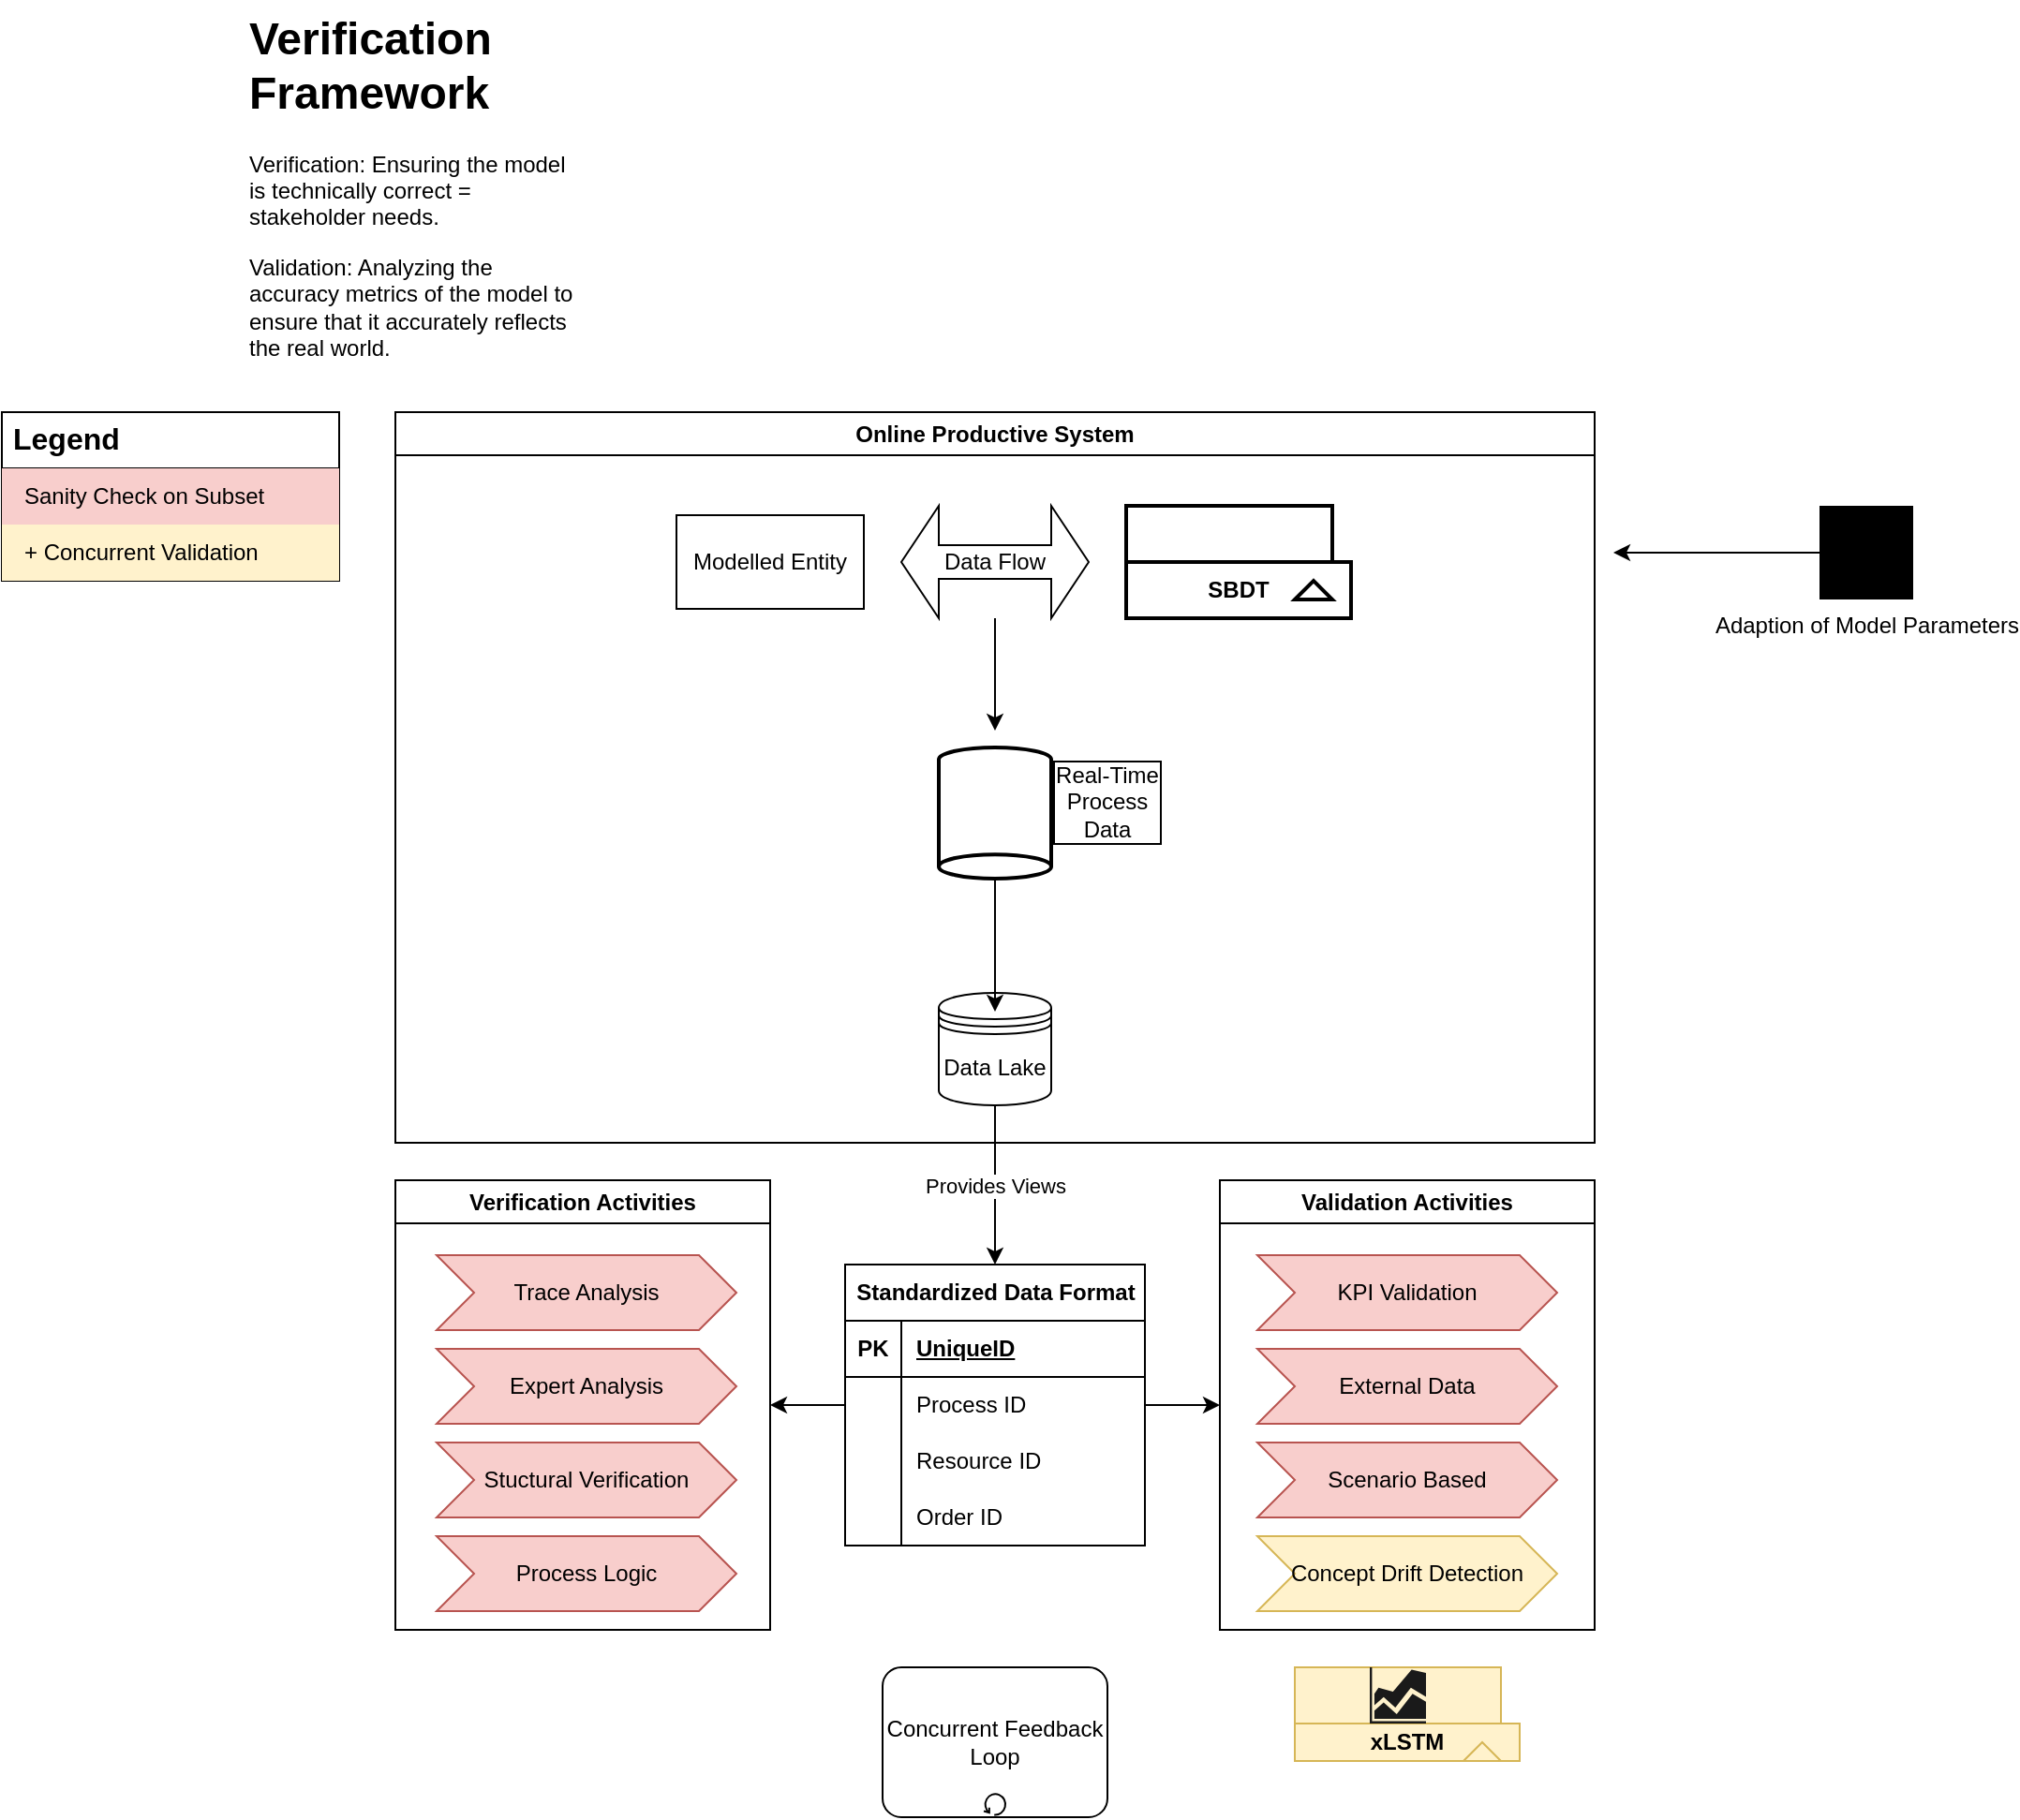 <mxfile version="26.0.4">
  <diagram name="Seite-1" id="F4xT598CSBR7X-PaUnEJ">
    <mxGraphModel dx="2270" dy="984" grid="1" gridSize="10" guides="1" tooltips="1" connect="1" arrows="1" fold="1" page="1" pageScale="1" pageWidth="583" pageHeight="827" math="0" shadow="0">
      <root>
        <mxCell id="0" />
        <mxCell id="1" parent="0" />
        <mxCell id="RmuY_R9IjGEwW2GP8zIt-1" value="&lt;h1 style=&quot;margin-top: 0px;&quot;&gt;Verification Framework&lt;/h1&gt;&lt;p&gt;Verification: Ensuring the model is technically correct = stakeholder needs.&lt;/p&gt;&lt;p&gt;Validation: Analyzing the accuracy metrics of the model to ensure that it accurately reflects the real world.&lt;/p&gt;" style="text;html=1;whiteSpace=wrap;overflow=hidden;rounded=0;" parent="1" vertex="1">
          <mxGeometry x="30" y="10" width="180" height="200" as="geometry" />
        </mxCell>
        <mxCell id="RmuY_R9IjGEwW2GP8zIt-108" style="edgeStyle=orthogonalEdgeStyle;rounded=0;orthogonalLoop=1;jettySize=auto;html=1;" parent="1" source="RmuY_R9IjGEwW2GP8zIt-48" edge="1">
          <mxGeometry relative="1" as="geometry">
            <mxPoint x="760.0" y="305" as="targetPoint" />
          </mxGeometry>
        </mxCell>
        <mxCell id="RmuY_R9IjGEwW2GP8zIt-48" value="Adaption of Model Parameters" style="sketch=0;verticalLabelPosition=bottom;sketch=0;aspect=fixed;html=1;verticalAlign=top;strokeColor=none;fillColor=#000000;align=center;outlineConnect=0;pointerEvents=1;shape=mxgraph.citrix2.authentication_adaptive;" parent="1" vertex="1">
          <mxGeometry x="870" y="280" width="50" height="50" as="geometry" />
        </mxCell>
        <mxCell id="RmuY_R9IjGEwW2GP8zIt-60" value="Online Productive System" style="swimlane;whiteSpace=wrap;html=1;" parent="1" vertex="1">
          <mxGeometry x="110" y="230" width="640" height="390" as="geometry" />
        </mxCell>
        <mxCell id="RmuY_R9IjGEwW2GP8zIt-66" value="Data Lake" style="shape=datastore;whiteSpace=wrap;html=1;" parent="RmuY_R9IjGEwW2GP8zIt-60" vertex="1">
          <mxGeometry x="290" y="310" width="60" height="60" as="geometry" />
        </mxCell>
        <mxCell id="RmuY_R9IjGEwW2GP8zIt-52" value="Modelled Entity" style="html=1;dashed=0;whiteSpace=wrap;" parent="RmuY_R9IjGEwW2GP8zIt-60" vertex="1">
          <mxGeometry x="150" y="55" width="100" height="50" as="geometry" />
        </mxCell>
        <mxCell id="RmuY_R9IjGEwW2GP8zIt-94" style="edgeStyle=orthogonalEdgeStyle;rounded=0;orthogonalLoop=1;jettySize=auto;html=1;" parent="RmuY_R9IjGEwW2GP8zIt-60" source="RmuY_R9IjGEwW2GP8zIt-53" edge="1">
          <mxGeometry relative="1" as="geometry">
            <mxPoint x="320" y="320" as="targetPoint" />
          </mxGeometry>
        </mxCell>
        <mxCell id="RmuY_R9IjGEwW2GP8zIt-53" value="Real-Time Process Data" style="strokeWidth=2;html=1;shape=mxgraph.flowchart.direct_data;whiteSpace=wrap;rotation=90;labelPosition=center;verticalLabelPosition=bottom;align=center;verticalAlign=top;labelBorderColor=default;horizontal=0;" parent="RmuY_R9IjGEwW2GP8zIt-60" vertex="1">
          <mxGeometry x="285" y="184" width="70" height="60" as="geometry" />
        </mxCell>
        <mxCell id="RmuY_R9IjGEwW2GP8zIt-59" value="SBDT" style="shape=folder;fontStyle=1;tabWidth=110;tabHeight=30;tabPosition=left;html=1;boundedLbl=1;folderSymbol=triangle;whiteSpace=wrap;strokeWidth=2;" parent="RmuY_R9IjGEwW2GP8zIt-60" vertex="1">
          <mxGeometry x="390" y="50" width="120" height="60" as="geometry" />
        </mxCell>
        <mxCell id="RmuY_R9IjGEwW2GP8zIt-102" style="edgeStyle=orthogonalEdgeStyle;rounded=0;orthogonalLoop=1;jettySize=auto;html=1;" parent="RmuY_R9IjGEwW2GP8zIt-60" source="RmuY_R9IjGEwW2GP8zIt-95" edge="1">
          <mxGeometry relative="1" as="geometry">
            <mxPoint x="320" y="170" as="targetPoint" />
          </mxGeometry>
        </mxCell>
        <mxCell id="RmuY_R9IjGEwW2GP8zIt-95" value="Data Flow" style="shape=doubleArrow;whiteSpace=wrap;html=1;" parent="RmuY_R9IjGEwW2GP8zIt-60" vertex="1">
          <mxGeometry x="270" y="50" width="100" height="60" as="geometry" />
        </mxCell>
        <mxCell id="RmuY_R9IjGEwW2GP8zIt-69" value="Standardized Data Format" style="shape=table;startSize=30;container=1;collapsible=1;childLayout=tableLayout;fixedRows=1;rowLines=0;fontStyle=1;align=center;resizeLast=1;html=1;" parent="1" vertex="1">
          <mxGeometry x="350" y="685" width="160" height="150" as="geometry" />
        </mxCell>
        <mxCell id="RmuY_R9IjGEwW2GP8zIt-70" value="" style="shape=tableRow;horizontal=0;startSize=0;swimlaneHead=0;swimlaneBody=0;fillColor=none;collapsible=0;dropTarget=0;points=[[0,0.5],[1,0.5]];portConstraint=eastwest;top=0;left=0;right=0;bottom=1;" parent="RmuY_R9IjGEwW2GP8zIt-69" vertex="1">
          <mxGeometry y="30" width="160" height="30" as="geometry" />
        </mxCell>
        <mxCell id="RmuY_R9IjGEwW2GP8zIt-71" value="PK" style="shape=partialRectangle;connectable=0;fillColor=none;top=0;left=0;bottom=0;right=0;fontStyle=1;overflow=hidden;whiteSpace=wrap;html=1;" parent="RmuY_R9IjGEwW2GP8zIt-70" vertex="1">
          <mxGeometry width="30" height="30" as="geometry">
            <mxRectangle width="30" height="30" as="alternateBounds" />
          </mxGeometry>
        </mxCell>
        <mxCell id="RmuY_R9IjGEwW2GP8zIt-72" value="UniqueID" style="shape=partialRectangle;connectable=0;fillColor=none;top=0;left=0;bottom=0;right=0;align=left;spacingLeft=6;fontStyle=5;overflow=hidden;whiteSpace=wrap;html=1;" parent="RmuY_R9IjGEwW2GP8zIt-70" vertex="1">
          <mxGeometry x="30" width="130" height="30" as="geometry">
            <mxRectangle width="130" height="30" as="alternateBounds" />
          </mxGeometry>
        </mxCell>
        <mxCell id="RmuY_R9IjGEwW2GP8zIt-73" value="" style="shape=tableRow;horizontal=0;startSize=0;swimlaneHead=0;swimlaneBody=0;fillColor=none;collapsible=0;dropTarget=0;points=[[0,0.5],[1,0.5]];portConstraint=eastwest;top=0;left=0;right=0;bottom=0;" parent="RmuY_R9IjGEwW2GP8zIt-69" vertex="1">
          <mxGeometry y="60" width="160" height="30" as="geometry" />
        </mxCell>
        <mxCell id="RmuY_R9IjGEwW2GP8zIt-74" value="" style="shape=partialRectangle;connectable=0;fillColor=none;top=0;left=0;bottom=0;right=0;editable=1;overflow=hidden;whiteSpace=wrap;html=1;" parent="RmuY_R9IjGEwW2GP8zIt-73" vertex="1">
          <mxGeometry width="30" height="30" as="geometry">
            <mxRectangle width="30" height="30" as="alternateBounds" />
          </mxGeometry>
        </mxCell>
        <mxCell id="RmuY_R9IjGEwW2GP8zIt-75" value="Process ID" style="shape=partialRectangle;connectable=0;fillColor=none;top=0;left=0;bottom=0;right=0;align=left;spacingLeft=6;overflow=hidden;whiteSpace=wrap;html=1;" parent="RmuY_R9IjGEwW2GP8zIt-73" vertex="1">
          <mxGeometry x="30" width="130" height="30" as="geometry">
            <mxRectangle width="130" height="30" as="alternateBounds" />
          </mxGeometry>
        </mxCell>
        <mxCell id="RmuY_R9IjGEwW2GP8zIt-76" value="" style="shape=tableRow;horizontal=0;startSize=0;swimlaneHead=0;swimlaneBody=0;fillColor=none;collapsible=0;dropTarget=0;points=[[0,0.5],[1,0.5]];portConstraint=eastwest;top=0;left=0;right=0;bottom=0;" parent="RmuY_R9IjGEwW2GP8zIt-69" vertex="1">
          <mxGeometry y="90" width="160" height="30" as="geometry" />
        </mxCell>
        <mxCell id="RmuY_R9IjGEwW2GP8zIt-77" value="" style="shape=partialRectangle;connectable=0;fillColor=none;top=0;left=0;bottom=0;right=0;editable=1;overflow=hidden;whiteSpace=wrap;html=1;" parent="RmuY_R9IjGEwW2GP8zIt-76" vertex="1">
          <mxGeometry width="30" height="30" as="geometry">
            <mxRectangle width="30" height="30" as="alternateBounds" />
          </mxGeometry>
        </mxCell>
        <mxCell id="RmuY_R9IjGEwW2GP8zIt-78" value="Resource ID" style="shape=partialRectangle;connectable=0;fillColor=none;top=0;left=0;bottom=0;right=0;align=left;spacingLeft=6;overflow=hidden;whiteSpace=wrap;html=1;" parent="RmuY_R9IjGEwW2GP8zIt-76" vertex="1">
          <mxGeometry x="30" width="130" height="30" as="geometry">
            <mxRectangle width="130" height="30" as="alternateBounds" />
          </mxGeometry>
        </mxCell>
        <mxCell id="RmuY_R9IjGEwW2GP8zIt-79" value="" style="shape=tableRow;horizontal=0;startSize=0;swimlaneHead=0;swimlaneBody=0;fillColor=none;collapsible=0;dropTarget=0;points=[[0,0.5],[1,0.5]];portConstraint=eastwest;top=0;left=0;right=0;bottom=0;" parent="RmuY_R9IjGEwW2GP8zIt-69" vertex="1">
          <mxGeometry y="120" width="160" height="30" as="geometry" />
        </mxCell>
        <mxCell id="RmuY_R9IjGEwW2GP8zIt-80" value="" style="shape=partialRectangle;connectable=0;fillColor=none;top=0;left=0;bottom=0;right=0;editable=1;overflow=hidden;whiteSpace=wrap;html=1;" parent="RmuY_R9IjGEwW2GP8zIt-79" vertex="1">
          <mxGeometry width="30" height="30" as="geometry">
            <mxRectangle width="30" height="30" as="alternateBounds" />
          </mxGeometry>
        </mxCell>
        <mxCell id="RmuY_R9IjGEwW2GP8zIt-81" value="Order ID" style="shape=partialRectangle;connectable=0;fillColor=none;top=0;left=0;bottom=0;right=0;align=left;spacingLeft=6;overflow=hidden;whiteSpace=wrap;html=1;" parent="RmuY_R9IjGEwW2GP8zIt-79" vertex="1">
          <mxGeometry x="30" width="130" height="30" as="geometry">
            <mxRectangle width="130" height="30" as="alternateBounds" />
          </mxGeometry>
        </mxCell>
        <mxCell id="RmuY_R9IjGEwW2GP8zIt-87" value="Verification Activities" style="swimlane;whiteSpace=wrap;html=1;" parent="1" vertex="1">
          <mxGeometry x="110" y="640" width="200" height="240" as="geometry">
            <mxRectangle x="110" y="640" width="150" height="30" as="alternateBounds" />
          </mxGeometry>
        </mxCell>
        <mxCell id="RmuY_R9IjGEwW2GP8zIt-32" value="Trace Analysis" style="shape=step;perimeter=stepPerimeter;whiteSpace=wrap;html=1;fixedSize=1;fillColor=#f8cecc;strokeColor=#b85450;" parent="RmuY_R9IjGEwW2GP8zIt-87" vertex="1">
          <mxGeometry x="22" y="40" width="160" height="40" as="geometry" />
        </mxCell>
        <mxCell id="RmuY_R9IjGEwW2GP8zIt-33" value="Expert Analysis" style="shape=step;perimeter=stepPerimeter;whiteSpace=wrap;html=1;fixedSize=1;fillColor=#f8cecc;strokeColor=#b85450;" parent="RmuY_R9IjGEwW2GP8zIt-87" vertex="1">
          <mxGeometry x="22" y="90" width="160" height="40" as="geometry" />
        </mxCell>
        <mxCell id="RmuY_R9IjGEwW2GP8zIt-34" value="Stuctural Verification" style="shape=step;perimeter=stepPerimeter;whiteSpace=wrap;html=1;fixedSize=1;fillColor=#f8cecc;strokeColor=#b85450;" parent="RmuY_R9IjGEwW2GP8zIt-87" vertex="1">
          <mxGeometry x="22" y="140" width="160" height="40" as="geometry" />
        </mxCell>
        <mxCell id="RmuY_R9IjGEwW2GP8zIt-35" value="Process Logic" style="shape=step;perimeter=stepPerimeter;whiteSpace=wrap;html=1;fixedSize=1;fillColor=#f8cecc;strokeColor=#b85450;" parent="RmuY_R9IjGEwW2GP8zIt-87" vertex="1">
          <mxGeometry x="22" y="190" width="160" height="40" as="geometry" />
        </mxCell>
        <mxCell id="RmuY_R9IjGEwW2GP8zIt-88" value="Validation Activities" style="swimlane;whiteSpace=wrap;html=1;" parent="1" vertex="1">
          <mxGeometry x="550" y="640" width="200" height="240" as="geometry" />
        </mxCell>
        <mxCell id="RmuY_R9IjGEwW2GP8zIt-36" value="KPI Validation" style="shape=step;perimeter=stepPerimeter;whiteSpace=wrap;html=1;fixedSize=1;fillColor=#f8cecc;strokeColor=#b85450;" parent="RmuY_R9IjGEwW2GP8zIt-88" vertex="1">
          <mxGeometry x="20" y="40" width="160" height="40" as="geometry" />
        </mxCell>
        <mxCell id="RmuY_R9IjGEwW2GP8zIt-37" value="External Data" style="shape=step;perimeter=stepPerimeter;whiteSpace=wrap;html=1;fixedSize=1;fillColor=#f8cecc;strokeColor=#b85450;" parent="RmuY_R9IjGEwW2GP8zIt-88" vertex="1">
          <mxGeometry x="20" y="90" width="160" height="40" as="geometry" />
        </mxCell>
        <mxCell id="RmuY_R9IjGEwW2GP8zIt-116" value="Scenario Based" style="shape=step;perimeter=stepPerimeter;whiteSpace=wrap;html=1;fixedSize=1;fillColor=#f8cecc;strokeColor=#b85450;" parent="RmuY_R9IjGEwW2GP8zIt-88" vertex="1">
          <mxGeometry x="20" y="140" width="160" height="40" as="geometry" />
        </mxCell>
        <mxCell id="iEQqnoIm70HSfcB85q6z-16" value="Concept Drift Detection" style="shape=step;perimeter=stepPerimeter;whiteSpace=wrap;html=1;fixedSize=1;fillColor=#fff2cc;strokeColor=#d6b656;" vertex="1" parent="RmuY_R9IjGEwW2GP8zIt-88">
          <mxGeometry x="20" y="190" width="160" height="40" as="geometry" />
        </mxCell>
        <mxCell id="RmuY_R9IjGEwW2GP8zIt-96" value="Provides Views" style="edgeStyle=orthogonalEdgeStyle;rounded=0;orthogonalLoop=1;jettySize=auto;html=1;entryX=0.5;entryY=0;entryDx=0;entryDy=0;" parent="1" source="RmuY_R9IjGEwW2GP8zIt-66" target="RmuY_R9IjGEwW2GP8zIt-69" edge="1">
          <mxGeometry relative="1" as="geometry" />
        </mxCell>
        <mxCell id="RmuY_R9IjGEwW2GP8zIt-97" style="edgeStyle=orthogonalEdgeStyle;rounded=0;orthogonalLoop=1;jettySize=auto;html=1;entryX=1;entryY=0.5;entryDx=0;entryDy=0;" parent="1" source="RmuY_R9IjGEwW2GP8zIt-73" target="RmuY_R9IjGEwW2GP8zIt-87" edge="1">
          <mxGeometry relative="1" as="geometry" />
        </mxCell>
        <mxCell id="RmuY_R9IjGEwW2GP8zIt-99" style="edgeStyle=orthogonalEdgeStyle;rounded=0;orthogonalLoop=1;jettySize=auto;html=1;exitX=1;exitY=0.5;exitDx=0;exitDy=0;entryX=0;entryY=0.5;entryDx=0;entryDy=0;" parent="1" source="RmuY_R9IjGEwW2GP8zIt-73" target="RmuY_R9IjGEwW2GP8zIt-88" edge="1">
          <mxGeometry relative="1" as="geometry" />
        </mxCell>
        <mxCell id="iEQqnoIm70HSfcB85q6z-1" value="Legend" style="shape=table;startSize=30;container=1;collapsible=0;childLayout=tableLayout;fontSize=16;align=left;verticalAlign=top;fontStyle=1;spacingLeft=6;spacing=0;resizable=0;" vertex="1" parent="1">
          <mxGeometry x="-100" y="230" width="180" height="90" as="geometry" />
        </mxCell>
        <mxCell id="iEQqnoIm70HSfcB85q6z-2" value="" style="shape=tableRow;horizontal=0;startSize=0;swimlaneHead=0;swimlaneBody=0;strokeColor=inherit;top=0;left=0;bottom=0;right=0;collapsible=0;dropTarget=0;fillColor=none;points=[[0,0.5],[1,0.5]];portConstraint=eastwest;fontSize=12;" vertex="1" parent="iEQqnoIm70HSfcB85q6z-1">
          <mxGeometry y="30" width="180" height="30" as="geometry" />
        </mxCell>
        <mxCell id="iEQqnoIm70HSfcB85q6z-3" value="Sanity Check on Subset" style="shape=partialRectangle;html=1;whiteSpace=wrap;connectable=0;strokeColor=#b85450;overflow=hidden;fillColor=#f8cecc;top=0;left=0;bottom=0;right=0;pointerEvents=1;fontSize=12;align=left;spacingLeft=10;spacingRight=4;" vertex="1" parent="iEQqnoIm70HSfcB85q6z-2">
          <mxGeometry width="180" height="30" as="geometry">
            <mxRectangle width="180" height="30" as="alternateBounds" />
          </mxGeometry>
        </mxCell>
        <mxCell id="iEQqnoIm70HSfcB85q6z-4" value="" style="shape=tableRow;horizontal=0;startSize=0;swimlaneHead=0;swimlaneBody=0;strokeColor=inherit;top=0;left=0;bottom=0;right=0;collapsible=0;dropTarget=0;fillColor=none;points=[[0,0.5],[1,0.5]];portConstraint=eastwest;fontSize=12;" vertex="1" parent="iEQqnoIm70HSfcB85q6z-1">
          <mxGeometry y="60" width="180" height="30" as="geometry" />
        </mxCell>
        <mxCell id="iEQqnoIm70HSfcB85q6z-5" value="+ Concurrent Validation" style="shape=partialRectangle;html=1;whiteSpace=wrap;connectable=0;strokeColor=#d6b656;overflow=hidden;fillColor=#fff2cc;top=0;left=0;bottom=0;right=0;pointerEvents=1;fontSize=12;align=left;spacingLeft=10;spacingRight=4;" vertex="1" parent="iEQqnoIm70HSfcB85q6z-4">
          <mxGeometry width="180" height="30" as="geometry">
            <mxRectangle width="180" height="30" as="alternateBounds" />
          </mxGeometry>
        </mxCell>
        <mxCell id="iEQqnoIm70HSfcB85q6z-18" value="Concurrent Feedback Loop" style="points=[[0.25,0,0],[0.5,0,0],[0.75,0,0],[1,0.25,0],[1,0.5,0],[1,0.75,0],[0.75,1,0],[0.5,1,0],[0.25,1,0],[0,0.75,0],[0,0.5,0],[0,0.25,0]];shape=mxgraph.bpmn.task;whiteSpace=wrap;rectStyle=rounded;size=10;html=1;container=1;expand=0;collapsible=0;taskMarker=abstract;isLoopStandard=1;" vertex="1" parent="1">
          <mxGeometry x="370" y="900" width="120" height="80" as="geometry" />
        </mxCell>
        <mxCell id="iEQqnoIm70HSfcB85q6z-15" value="" style="group" vertex="1" connectable="0" parent="1">
          <mxGeometry x="590" y="900" width="120" height="50" as="geometry" />
        </mxCell>
        <mxCell id="RmuY_R9IjGEwW2GP8zIt-43" value="xLSTM" style="shape=folder;fontStyle=1;tabWidth=110;tabHeight=30;tabPosition=left;html=1;boundedLbl=1;folderSymbol=triangle;whiteSpace=wrap;fillColor=#fff2cc;strokeColor=#d6b656;" parent="iEQqnoIm70HSfcB85q6z-15" vertex="1">
          <mxGeometry width="120" height="50" as="geometry" />
        </mxCell>
        <mxCell id="iEQqnoIm70HSfcB85q6z-14" value="" style="aspect=fixed;pointerEvents=1;shadow=0;dashed=0;html=1;strokeColor=none;labelPosition=center;verticalLabelPosition=bottom;verticalAlign=top;align=center;fillColor=#1A1A1A;shape=mxgraph.mscae.general.graph;strokeWidth=1;" vertex="1" parent="iEQqnoIm70HSfcB85q6z-15">
          <mxGeometry x="40" width="30" height="30" as="geometry" />
        </mxCell>
      </root>
    </mxGraphModel>
  </diagram>
</mxfile>
